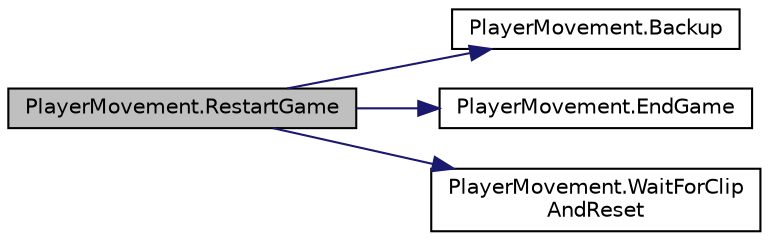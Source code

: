 digraph "PlayerMovement.RestartGame"
{
  edge [fontname="Helvetica",fontsize="10",labelfontname="Helvetica",labelfontsize="10"];
  node [fontname="Helvetica",fontsize="10",shape=record];
  rankdir="LR";
  Node33 [label="PlayerMovement.RestartGame",height=0.2,width=0.4,color="black", fillcolor="grey75", style="filled", fontcolor="black"];
  Node33 -> Node34 [color="midnightblue",fontsize="10",style="solid",fontname="Helvetica"];
  Node34 [label="PlayerMovement.Backup",height=0.2,width=0.4,color="black", fillcolor="white", style="filled",URL="$class_player_movement.html#a5bcdd14624c03266d586041bc78393ba",tooltip="Backup: Backs up the CoinCount and Num_Of_Lives variables. "];
  Node33 -> Node35 [color="midnightblue",fontsize="10",style="solid",fontname="Helvetica"];
  Node35 [label="PlayerMovement.EndGame",height=0.2,width=0.4,color="black", fillcolor="white", style="filled",URL="$class_player_movement.html#a9e8852a07098a92796d129888475cf9b",tooltip="EndGame: Quits the Application. "];
  Node33 -> Node36 [color="midnightblue",fontsize="10",style="solid",fontname="Helvetica"];
  Node36 [label="PlayerMovement.WaitForClip\lAndReset",height=0.2,width=0.4,color="black", fillcolor="white", style="filled",URL="$class_player_movement.html#ade408e27d607b1036a305ded560da38d",tooltip="WaitForClipAndReset: Waits for the audio clip to finish then resets scene. "];
}
